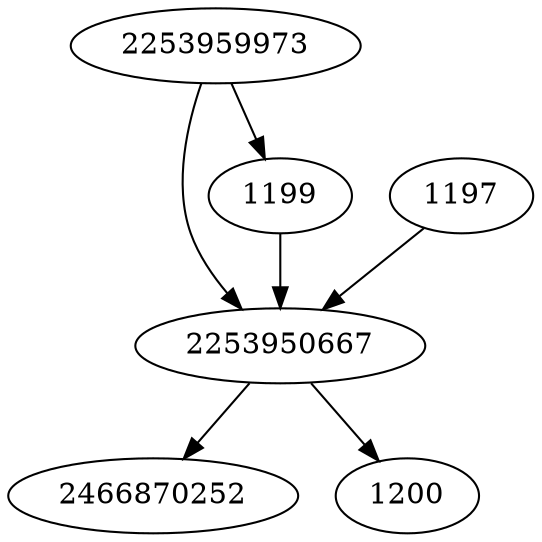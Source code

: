 strict digraph  {
2253959973;
2253950667;
2466870252;
1197;
1199;
1200;
2253959973 -> 1199;
2253959973 -> 2253950667;
2253950667 -> 1200;
2253950667 -> 2466870252;
1197 -> 2253950667;
1199 -> 2253950667;
}
